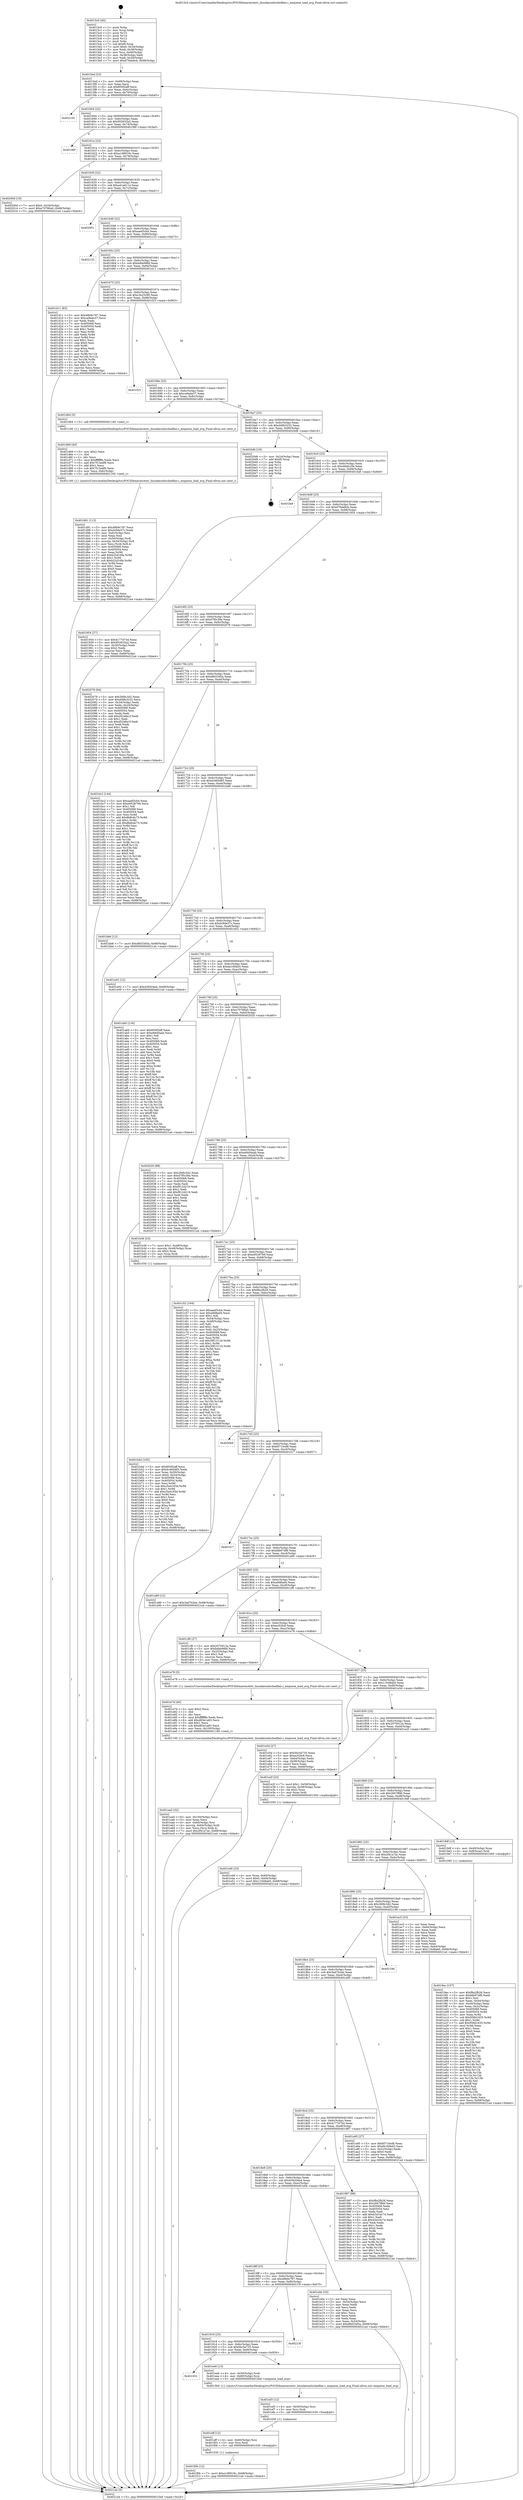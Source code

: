 digraph "0x4015c0" {
  label = "0x4015c0 (/mnt/c/Users/mathe/Desktop/tcc/POCII/binaries/extr_linuxkernelschedfair.c_enqueue_load_avg_Final-ollvm.out::main(0))"
  labelloc = "t"
  node[shape=record]

  Entry [label="",width=0.3,height=0.3,shape=circle,fillcolor=black,style=filled]
  "0x4015ed" [label="{
     0x4015ed [23]\l
     | [instrs]\l
     &nbsp;&nbsp;0x4015ed \<+3\>: mov -0x68(%rbp),%eax\l
     &nbsp;&nbsp;0x4015f0 \<+2\>: mov %eax,%ecx\l
     &nbsp;&nbsp;0x4015f2 \<+6\>: sub $0x850f2aff,%ecx\l
     &nbsp;&nbsp;0x4015f8 \<+3\>: mov %eax,-0x6c(%rbp)\l
     &nbsp;&nbsp;0x4015fb \<+3\>: mov %ecx,-0x70(%rbp)\l
     &nbsp;&nbsp;0x4015fe \<+6\>: je 0000000000402105 \<main+0xb45\>\l
  }"]
  "0x402105" [label="{
     0x402105\l
  }", style=dashed]
  "0x401604" [label="{
     0x401604 [22]\l
     | [instrs]\l
     &nbsp;&nbsp;0x401604 \<+5\>: jmp 0000000000401609 \<main+0x49\>\l
     &nbsp;&nbsp;0x401609 \<+3\>: mov -0x6c(%rbp),%eax\l
     &nbsp;&nbsp;0x40160c \<+5\>: sub $0x952633a2,%eax\l
     &nbsp;&nbsp;0x401611 \<+3\>: mov %eax,-0x74(%rbp)\l
     &nbsp;&nbsp;0x401614 \<+6\>: je 000000000040196f \<main+0x3af\>\l
  }"]
  Exit [label="",width=0.3,height=0.3,shape=circle,fillcolor=black,style=filled,peripheries=2]
  "0x40196f" [label="{
     0x40196f\l
  }", style=dashed]
  "0x40161a" [label="{
     0x40161a [22]\l
     | [instrs]\l
     &nbsp;&nbsp;0x40161a \<+5\>: jmp 000000000040161f \<main+0x5f\>\l
     &nbsp;&nbsp;0x40161f \<+3\>: mov -0x6c(%rbp),%eax\l
     &nbsp;&nbsp;0x401622 \<+5\>: sub $0xa1d8919c,%eax\l
     &nbsp;&nbsp;0x401627 \<+3\>: mov %eax,-0x78(%rbp)\l
     &nbsp;&nbsp;0x40162a \<+6\>: je 000000000040200d \<main+0xa4d\>\l
  }"]
  "0x401f0b" [label="{
     0x401f0b [12]\l
     | [instrs]\l
     &nbsp;&nbsp;0x401f0b \<+7\>: movl $0xa1d8919c,-0x68(%rbp)\l
     &nbsp;&nbsp;0x401f12 \<+5\>: jmp 00000000004021a4 \<main+0xbe4\>\l
  }"]
  "0x40200d" [label="{
     0x40200d [19]\l
     | [instrs]\l
     &nbsp;&nbsp;0x40200d \<+7\>: movl $0x0,-0x34(%rbp)\l
     &nbsp;&nbsp;0x402014 \<+7\>: movl $0xe70786a0,-0x68(%rbp)\l
     &nbsp;&nbsp;0x40201b \<+5\>: jmp 00000000004021a4 \<main+0xbe4\>\l
  }"]
  "0x401630" [label="{
     0x401630 [22]\l
     | [instrs]\l
     &nbsp;&nbsp;0x401630 \<+5\>: jmp 0000000000401635 \<main+0x75\>\l
     &nbsp;&nbsp;0x401635 \<+3\>: mov -0x6c(%rbp),%eax\l
     &nbsp;&nbsp;0x401638 \<+5\>: sub $0xa41a611e,%eax\l
     &nbsp;&nbsp;0x40163d \<+3\>: mov %eax,-0x7c(%rbp)\l
     &nbsp;&nbsp;0x401640 \<+6\>: je 0000000000402001 \<main+0xa41\>\l
  }"]
  "0x401eff" [label="{
     0x401eff [12]\l
     | [instrs]\l
     &nbsp;&nbsp;0x401eff \<+4\>: mov -0x60(%rbp),%rsi\l
     &nbsp;&nbsp;0x401f03 \<+3\>: mov %rsi,%rdi\l
     &nbsp;&nbsp;0x401f06 \<+5\>: call 0000000000401030 \<free@plt\>\l
     | [calls]\l
     &nbsp;&nbsp;0x401030 \{1\} (unknown)\l
  }"]
  "0x402001" [label="{
     0x402001\l
  }", style=dashed]
  "0x401646" [label="{
     0x401646 [22]\l
     | [instrs]\l
     &nbsp;&nbsp;0x401646 \<+5\>: jmp 000000000040164b \<main+0x8b\>\l
     &nbsp;&nbsp;0x40164b \<+3\>: mov -0x6c(%rbp),%eax\l
     &nbsp;&nbsp;0x40164e \<+5\>: sub $0xaaef3cb4,%eax\l
     &nbsp;&nbsp;0x401653 \<+3\>: mov %eax,-0x80(%rbp)\l
     &nbsp;&nbsp;0x401656 \<+6\>: je 0000000000402133 \<main+0xb73\>\l
  }"]
  "0x401ef3" [label="{
     0x401ef3 [12]\l
     | [instrs]\l
     &nbsp;&nbsp;0x401ef3 \<+4\>: mov -0x50(%rbp),%rsi\l
     &nbsp;&nbsp;0x401ef7 \<+3\>: mov %rsi,%rdi\l
     &nbsp;&nbsp;0x401efa \<+5\>: call 0000000000401030 \<free@plt\>\l
     | [calls]\l
     &nbsp;&nbsp;0x401030 \{1\} (unknown)\l
  }"]
  "0x402133" [label="{
     0x402133\l
  }", style=dashed]
  "0x40165c" [label="{
     0x40165c [25]\l
     | [instrs]\l
     &nbsp;&nbsp;0x40165c \<+5\>: jmp 0000000000401661 \<main+0xa1\>\l
     &nbsp;&nbsp;0x401661 \<+3\>: mov -0x6c(%rbp),%eax\l
     &nbsp;&nbsp;0x401664 \<+5\>: sub $0xbdbb98fd,%eax\l
     &nbsp;&nbsp;0x401669 \<+6\>: mov %eax,-0x84(%rbp)\l
     &nbsp;&nbsp;0x40166f \<+6\>: je 0000000000401d11 \<main+0x751\>\l
  }"]
  "0x401931" [label="{
     0x401931\l
  }", style=dashed]
  "0x401d11" [label="{
     0x401d11 [83]\l
     | [instrs]\l
     &nbsp;&nbsp;0x401d11 \<+5\>: mov $0x48b9c787,%eax\l
     &nbsp;&nbsp;0x401d16 \<+5\>: mov $0xca9abe37,%ecx\l
     &nbsp;&nbsp;0x401d1b \<+2\>: xor %edx,%edx\l
     &nbsp;&nbsp;0x401d1d \<+7\>: mov 0x405068,%esi\l
     &nbsp;&nbsp;0x401d24 \<+7\>: mov 0x405054,%edi\l
     &nbsp;&nbsp;0x401d2b \<+3\>: sub $0x1,%edx\l
     &nbsp;&nbsp;0x401d2e \<+3\>: mov %esi,%r8d\l
     &nbsp;&nbsp;0x401d31 \<+3\>: add %edx,%r8d\l
     &nbsp;&nbsp;0x401d34 \<+4\>: imul %r8d,%esi\l
     &nbsp;&nbsp;0x401d38 \<+3\>: and $0x1,%esi\l
     &nbsp;&nbsp;0x401d3b \<+3\>: cmp $0x0,%esi\l
     &nbsp;&nbsp;0x401d3e \<+4\>: sete %r9b\l
     &nbsp;&nbsp;0x401d42 \<+3\>: cmp $0xa,%edi\l
     &nbsp;&nbsp;0x401d45 \<+4\>: setl %r10b\l
     &nbsp;&nbsp;0x401d49 \<+3\>: mov %r9b,%r11b\l
     &nbsp;&nbsp;0x401d4c \<+3\>: and %r10b,%r11b\l
     &nbsp;&nbsp;0x401d4f \<+3\>: xor %r10b,%r9b\l
     &nbsp;&nbsp;0x401d52 \<+3\>: or %r9b,%r11b\l
     &nbsp;&nbsp;0x401d55 \<+4\>: test $0x1,%r11b\l
     &nbsp;&nbsp;0x401d59 \<+3\>: cmovne %ecx,%eax\l
     &nbsp;&nbsp;0x401d5c \<+3\>: mov %eax,-0x68(%rbp)\l
     &nbsp;&nbsp;0x401d5f \<+5\>: jmp 00000000004021a4 \<main+0xbe4\>\l
  }"]
  "0x401675" [label="{
     0x401675 [25]\l
     | [instrs]\l
     &nbsp;&nbsp;0x401675 \<+5\>: jmp 000000000040167a \<main+0xba\>\l
     &nbsp;&nbsp;0x40167a \<+3\>: mov -0x6c(%rbp),%eax\l
     &nbsp;&nbsp;0x40167d \<+5\>: sub $0xc3e25c90,%eax\l
     &nbsp;&nbsp;0x401682 \<+6\>: mov %eax,-0x88(%rbp)\l
     &nbsp;&nbsp;0x401688 \<+6\>: je 0000000000401f23 \<main+0x963\>\l
  }"]
  "0x401ee6" [label="{
     0x401ee6 [13]\l
     | [instrs]\l
     &nbsp;&nbsp;0x401ee6 \<+4\>: mov -0x50(%rbp),%rdi\l
     &nbsp;&nbsp;0x401eea \<+4\>: mov -0x60(%rbp),%rsi\l
     &nbsp;&nbsp;0x401eee \<+5\>: call 00000000004015b0 \<enqueue_load_avg\>\l
     | [calls]\l
     &nbsp;&nbsp;0x4015b0 \{1\} (/mnt/c/Users/mathe/Desktop/tcc/POCII/binaries/extr_linuxkernelschedfair.c_enqueue_load_avg_Final-ollvm.out::enqueue_load_avg)\l
  }"]
  "0x401f23" [label="{
     0x401f23\l
  }", style=dashed]
  "0x40168e" [label="{
     0x40168e [25]\l
     | [instrs]\l
     &nbsp;&nbsp;0x40168e \<+5\>: jmp 0000000000401693 \<main+0xd3\>\l
     &nbsp;&nbsp;0x401693 \<+3\>: mov -0x6c(%rbp),%eax\l
     &nbsp;&nbsp;0x401696 \<+5\>: sub $0xca9abe37,%eax\l
     &nbsp;&nbsp;0x40169b \<+6\>: mov %eax,-0x8c(%rbp)\l
     &nbsp;&nbsp;0x4016a1 \<+6\>: je 0000000000401d64 \<main+0x7a4\>\l
  }"]
  "0x401918" [label="{
     0x401918 [25]\l
     | [instrs]\l
     &nbsp;&nbsp;0x401918 \<+5\>: jmp 000000000040191d \<main+0x35d\>\l
     &nbsp;&nbsp;0x40191d \<+3\>: mov -0x6c(%rbp),%eax\l
     &nbsp;&nbsp;0x401920 \<+5\>: sub $0x5bc5e735,%eax\l
     &nbsp;&nbsp;0x401925 \<+6\>: mov %eax,-0xf4(%rbp)\l
     &nbsp;&nbsp;0x40192b \<+6\>: je 0000000000401ee6 \<main+0x926\>\l
  }"]
  "0x401d64" [label="{
     0x401d64 [5]\l
     | [instrs]\l
     &nbsp;&nbsp;0x401d64 \<+5\>: call 0000000000401160 \<next_i\>\l
     | [calls]\l
     &nbsp;&nbsp;0x401160 \{1\} (/mnt/c/Users/mathe/Desktop/tcc/POCII/binaries/extr_linuxkernelschedfair.c_enqueue_load_avg_Final-ollvm.out::next_i)\l
  }"]
  "0x4016a7" [label="{
     0x4016a7 [25]\l
     | [instrs]\l
     &nbsp;&nbsp;0x4016a7 \<+5\>: jmp 00000000004016ac \<main+0xec\>\l
     &nbsp;&nbsp;0x4016ac \<+3\>: mov -0x6c(%rbp),%eax\l
     &nbsp;&nbsp;0x4016af \<+5\>: sub $0xd49b3232,%eax\l
     &nbsp;&nbsp;0x4016b4 \<+6\>: mov %eax,-0x90(%rbp)\l
     &nbsp;&nbsp;0x4016ba \<+6\>: je 00000000004020d6 \<main+0xb16\>\l
  }"]
  "0x40213f" [label="{
     0x40213f\l
  }", style=dashed]
  "0x4020d6" [label="{
     0x4020d6 [19]\l
     | [instrs]\l
     &nbsp;&nbsp;0x4020d6 \<+3\>: mov -0x24(%rbp),%eax\l
     &nbsp;&nbsp;0x4020d9 \<+7\>: add $0xf0,%rsp\l
     &nbsp;&nbsp;0x4020e0 \<+1\>: pop %rbx\l
     &nbsp;&nbsp;0x4020e1 \<+2\>: pop %r12\l
     &nbsp;&nbsp;0x4020e3 \<+2\>: pop %r14\l
     &nbsp;&nbsp;0x4020e5 \<+2\>: pop %r15\l
     &nbsp;&nbsp;0x4020e7 \<+1\>: pop %rbp\l
     &nbsp;&nbsp;0x4020e8 \<+1\>: ret\l
  }"]
  "0x4016c0" [label="{
     0x4016c0 [25]\l
     | [instrs]\l
     &nbsp;&nbsp;0x4016c0 \<+5\>: jmp 00000000004016c5 \<main+0x105\>\l
     &nbsp;&nbsp;0x4016c5 \<+3\>: mov -0x6c(%rbp),%eax\l
     &nbsp;&nbsp;0x4016c8 \<+5\>: sub $0xd4b6c2fe,%eax\l
     &nbsp;&nbsp;0x4016cd \<+6\>: mov %eax,-0x94(%rbp)\l
     &nbsp;&nbsp;0x4016d3 \<+6\>: je 0000000000401fa9 \<main+0x9e9\>\l
  }"]
  "0x401ea5" [label="{
     0x401ea5 [32]\l
     | [instrs]\l
     &nbsp;&nbsp;0x401ea5 \<+6\>: mov -0x100(%rbp),%ecx\l
     &nbsp;&nbsp;0x401eab \<+3\>: imul %eax,%ecx\l
     &nbsp;&nbsp;0x401eae \<+4\>: mov -0x60(%rbp),%rsi\l
     &nbsp;&nbsp;0x401eb2 \<+4\>: movslq -0x64(%rbp),%rdi\l
     &nbsp;&nbsp;0x401eb6 \<+3\>: mov %ecx,(%rsi,%rdi,4)\l
     &nbsp;&nbsp;0x401eb9 \<+7\>: movl $0x2f41a7ac,-0x68(%rbp)\l
     &nbsp;&nbsp;0x401ec0 \<+5\>: jmp 00000000004021a4 \<main+0xbe4\>\l
  }"]
  "0x401fa9" [label="{
     0x401fa9\l
  }", style=dashed]
  "0x4016d9" [label="{
     0x4016d9 [25]\l
     | [instrs]\l
     &nbsp;&nbsp;0x4016d9 \<+5\>: jmp 00000000004016de \<main+0x11e\>\l
     &nbsp;&nbsp;0x4016de \<+3\>: mov -0x6c(%rbp),%eax\l
     &nbsp;&nbsp;0x4016e1 \<+5\>: sub $0xd76de8cb,%eax\l
     &nbsp;&nbsp;0x4016e6 \<+6\>: mov %eax,-0x98(%rbp)\l
     &nbsp;&nbsp;0x4016ec \<+6\>: je 0000000000401954 \<main+0x394\>\l
  }"]
  "0x401e7d" [label="{
     0x401e7d [40]\l
     | [instrs]\l
     &nbsp;&nbsp;0x401e7d \<+5\>: mov $0x2,%ecx\l
     &nbsp;&nbsp;0x401e82 \<+1\>: cltd\l
     &nbsp;&nbsp;0x401e83 \<+2\>: idiv %ecx\l
     &nbsp;&nbsp;0x401e85 \<+6\>: imul $0xfffffffe,%edx,%ecx\l
     &nbsp;&nbsp;0x401e8b \<+6\>: add $0xd83e1a83,%ecx\l
     &nbsp;&nbsp;0x401e91 \<+3\>: add $0x1,%ecx\l
     &nbsp;&nbsp;0x401e94 \<+6\>: sub $0xd83e1a83,%ecx\l
     &nbsp;&nbsp;0x401e9a \<+6\>: mov %ecx,-0x100(%rbp)\l
     &nbsp;&nbsp;0x401ea0 \<+5\>: call 0000000000401160 \<next_i\>\l
     | [calls]\l
     &nbsp;&nbsp;0x401160 \{1\} (/mnt/c/Users/mathe/Desktop/tcc/POCII/binaries/extr_linuxkernelschedfair.c_enqueue_load_avg_Final-ollvm.out::next_i)\l
  }"]
  "0x401954" [label="{
     0x401954 [27]\l
     | [instrs]\l
     &nbsp;&nbsp;0x401954 \<+5\>: mov $0x4177d744,%eax\l
     &nbsp;&nbsp;0x401959 \<+5\>: mov $0x952633a2,%ecx\l
     &nbsp;&nbsp;0x40195e \<+3\>: mov -0x30(%rbp),%edx\l
     &nbsp;&nbsp;0x401961 \<+3\>: cmp $0x2,%edx\l
     &nbsp;&nbsp;0x401964 \<+3\>: cmovne %ecx,%eax\l
     &nbsp;&nbsp;0x401967 \<+3\>: mov %eax,-0x68(%rbp)\l
     &nbsp;&nbsp;0x40196a \<+5\>: jmp 00000000004021a4 \<main+0xbe4\>\l
  }"]
  "0x4016f2" [label="{
     0x4016f2 [25]\l
     | [instrs]\l
     &nbsp;&nbsp;0x4016f2 \<+5\>: jmp 00000000004016f7 \<main+0x137\>\l
     &nbsp;&nbsp;0x4016f7 \<+3\>: mov -0x6c(%rbp),%eax\l
     &nbsp;&nbsp;0x4016fa \<+5\>: sub $0xd7f0c36e,%eax\l
     &nbsp;&nbsp;0x4016ff \<+6\>: mov %eax,-0x9c(%rbp)\l
     &nbsp;&nbsp;0x401705 \<+6\>: je 0000000000402078 \<main+0xab8\>\l
  }"]
  "0x4021a4" [label="{
     0x4021a4 [5]\l
     | [instrs]\l
     &nbsp;&nbsp;0x4021a4 \<+5\>: jmp 00000000004015ed \<main+0x2d\>\l
  }"]
  "0x4015c0" [label="{
     0x4015c0 [45]\l
     | [instrs]\l
     &nbsp;&nbsp;0x4015c0 \<+1\>: push %rbp\l
     &nbsp;&nbsp;0x4015c1 \<+3\>: mov %rsp,%rbp\l
     &nbsp;&nbsp;0x4015c4 \<+2\>: push %r15\l
     &nbsp;&nbsp;0x4015c6 \<+2\>: push %r14\l
     &nbsp;&nbsp;0x4015c8 \<+2\>: push %r12\l
     &nbsp;&nbsp;0x4015ca \<+1\>: push %rbx\l
     &nbsp;&nbsp;0x4015cb \<+7\>: sub $0xf0,%rsp\l
     &nbsp;&nbsp;0x4015d2 \<+7\>: movl $0x0,-0x34(%rbp)\l
     &nbsp;&nbsp;0x4015d9 \<+3\>: mov %edi,-0x38(%rbp)\l
     &nbsp;&nbsp;0x4015dc \<+4\>: mov %rsi,-0x40(%rbp)\l
     &nbsp;&nbsp;0x4015e0 \<+3\>: mov -0x38(%rbp),%edi\l
     &nbsp;&nbsp;0x4015e3 \<+3\>: mov %edi,-0x30(%rbp)\l
     &nbsp;&nbsp;0x4015e6 \<+7\>: movl $0xd76de8cb,-0x68(%rbp)\l
  }"]
  "0x401e46" [label="{
     0x401e46 [23]\l
     | [instrs]\l
     &nbsp;&nbsp;0x401e46 \<+4\>: mov %rax,-0x60(%rbp)\l
     &nbsp;&nbsp;0x401e4a \<+7\>: movl $0x0,-0x64(%rbp)\l
     &nbsp;&nbsp;0x401e51 \<+7\>: movl $0x11648ab0,-0x68(%rbp)\l
     &nbsp;&nbsp;0x401e58 \<+5\>: jmp 00000000004021a4 \<main+0xbe4\>\l
  }"]
  "0x402078" [label="{
     0x402078 [94]\l
     | [instrs]\l
     &nbsp;&nbsp;0x402078 \<+5\>: mov $0x2fd9c3d2,%eax\l
     &nbsp;&nbsp;0x40207d \<+5\>: mov $0xd49b3232,%ecx\l
     &nbsp;&nbsp;0x402082 \<+3\>: mov -0x34(%rbp),%edx\l
     &nbsp;&nbsp;0x402085 \<+3\>: mov %edx,-0x24(%rbp)\l
     &nbsp;&nbsp;0x402088 \<+7\>: mov 0x405068,%edx\l
     &nbsp;&nbsp;0x40208f \<+7\>: mov 0x405054,%esi\l
     &nbsp;&nbsp;0x402096 \<+2\>: mov %edx,%edi\l
     &nbsp;&nbsp;0x402098 \<+6\>: add $0xd52a6a1f,%edi\l
     &nbsp;&nbsp;0x40209e \<+3\>: sub $0x1,%edi\l
     &nbsp;&nbsp;0x4020a1 \<+6\>: sub $0xd52a6a1f,%edi\l
     &nbsp;&nbsp;0x4020a7 \<+3\>: imul %edi,%edx\l
     &nbsp;&nbsp;0x4020aa \<+3\>: and $0x1,%edx\l
     &nbsp;&nbsp;0x4020ad \<+3\>: cmp $0x0,%edx\l
     &nbsp;&nbsp;0x4020b0 \<+4\>: sete %r8b\l
     &nbsp;&nbsp;0x4020b4 \<+3\>: cmp $0xa,%esi\l
     &nbsp;&nbsp;0x4020b7 \<+4\>: setl %r9b\l
     &nbsp;&nbsp;0x4020bb \<+3\>: mov %r8b,%r10b\l
     &nbsp;&nbsp;0x4020be \<+3\>: and %r9b,%r10b\l
     &nbsp;&nbsp;0x4020c1 \<+3\>: xor %r9b,%r8b\l
     &nbsp;&nbsp;0x4020c4 \<+3\>: or %r8b,%r10b\l
     &nbsp;&nbsp;0x4020c7 \<+4\>: test $0x1,%r10b\l
     &nbsp;&nbsp;0x4020cb \<+3\>: cmovne %ecx,%eax\l
     &nbsp;&nbsp;0x4020ce \<+3\>: mov %eax,-0x68(%rbp)\l
     &nbsp;&nbsp;0x4020d1 \<+5\>: jmp 00000000004021a4 \<main+0xbe4\>\l
  }"]
  "0x40170b" [label="{
     0x40170b [25]\l
     | [instrs]\l
     &nbsp;&nbsp;0x40170b \<+5\>: jmp 0000000000401710 \<main+0x150\>\l
     &nbsp;&nbsp;0x401710 \<+3\>: mov -0x6c(%rbp),%eax\l
     &nbsp;&nbsp;0x401713 \<+5\>: sub $0xd8d33d5a,%eax\l
     &nbsp;&nbsp;0x401718 \<+6\>: mov %eax,-0xa0(%rbp)\l
     &nbsp;&nbsp;0x40171e \<+6\>: je 0000000000401bc2 \<main+0x602\>\l
  }"]
  "0x4018ff" [label="{
     0x4018ff [25]\l
     | [instrs]\l
     &nbsp;&nbsp;0x4018ff \<+5\>: jmp 0000000000401904 \<main+0x344\>\l
     &nbsp;&nbsp;0x401904 \<+3\>: mov -0x6c(%rbp),%eax\l
     &nbsp;&nbsp;0x401907 \<+5\>: sub $0x48b9c787,%eax\l
     &nbsp;&nbsp;0x40190c \<+6\>: mov %eax,-0xf0(%rbp)\l
     &nbsp;&nbsp;0x401912 \<+6\>: je 000000000040213f \<main+0xb7f\>\l
  }"]
  "0x401bc2" [label="{
     0x401bc2 [144]\l
     | [instrs]\l
     &nbsp;&nbsp;0x401bc2 \<+5\>: mov $0xaaef3cb4,%eax\l
     &nbsp;&nbsp;0x401bc7 \<+5\>: mov $0xe9528769,%ecx\l
     &nbsp;&nbsp;0x401bcc \<+2\>: mov $0x1,%dl\l
     &nbsp;&nbsp;0x401bce \<+7\>: mov 0x405068,%esi\l
     &nbsp;&nbsp;0x401bd5 \<+7\>: mov 0x405054,%edi\l
     &nbsp;&nbsp;0x401bdc \<+3\>: mov %esi,%r8d\l
     &nbsp;&nbsp;0x401bdf \<+7\>: add $0x8b8cdc75,%r8d\l
     &nbsp;&nbsp;0x401be6 \<+4\>: sub $0x1,%r8d\l
     &nbsp;&nbsp;0x401bea \<+7\>: sub $0x8b8cdc75,%r8d\l
     &nbsp;&nbsp;0x401bf1 \<+4\>: imul %r8d,%esi\l
     &nbsp;&nbsp;0x401bf5 \<+3\>: and $0x1,%esi\l
     &nbsp;&nbsp;0x401bf8 \<+3\>: cmp $0x0,%esi\l
     &nbsp;&nbsp;0x401bfb \<+4\>: sete %r9b\l
     &nbsp;&nbsp;0x401bff \<+3\>: cmp $0xa,%edi\l
     &nbsp;&nbsp;0x401c02 \<+4\>: setl %r10b\l
     &nbsp;&nbsp;0x401c06 \<+3\>: mov %r9b,%r11b\l
     &nbsp;&nbsp;0x401c09 \<+4\>: xor $0xff,%r11b\l
     &nbsp;&nbsp;0x401c0d \<+3\>: mov %r10b,%bl\l
     &nbsp;&nbsp;0x401c10 \<+3\>: xor $0xff,%bl\l
     &nbsp;&nbsp;0x401c13 \<+3\>: xor $0x0,%dl\l
     &nbsp;&nbsp;0x401c16 \<+3\>: mov %r11b,%r14b\l
     &nbsp;&nbsp;0x401c19 \<+4\>: and $0x0,%r14b\l
     &nbsp;&nbsp;0x401c1d \<+3\>: and %dl,%r9b\l
     &nbsp;&nbsp;0x401c20 \<+3\>: mov %bl,%r15b\l
     &nbsp;&nbsp;0x401c23 \<+4\>: and $0x0,%r15b\l
     &nbsp;&nbsp;0x401c27 \<+3\>: and %dl,%r10b\l
     &nbsp;&nbsp;0x401c2a \<+3\>: or %r9b,%r14b\l
     &nbsp;&nbsp;0x401c2d \<+3\>: or %r10b,%r15b\l
     &nbsp;&nbsp;0x401c30 \<+3\>: xor %r15b,%r14b\l
     &nbsp;&nbsp;0x401c33 \<+3\>: or %bl,%r11b\l
     &nbsp;&nbsp;0x401c36 \<+4\>: xor $0xff,%r11b\l
     &nbsp;&nbsp;0x401c3a \<+3\>: or $0x0,%dl\l
     &nbsp;&nbsp;0x401c3d \<+3\>: and %dl,%r11b\l
     &nbsp;&nbsp;0x401c40 \<+3\>: or %r11b,%r14b\l
     &nbsp;&nbsp;0x401c43 \<+4\>: test $0x1,%r14b\l
     &nbsp;&nbsp;0x401c47 \<+3\>: cmovne %ecx,%eax\l
     &nbsp;&nbsp;0x401c4a \<+3\>: mov %eax,-0x68(%rbp)\l
     &nbsp;&nbsp;0x401c4d \<+5\>: jmp 00000000004021a4 \<main+0xbe4\>\l
  }"]
  "0x401724" [label="{
     0x401724 [25]\l
     | [instrs]\l
     &nbsp;&nbsp;0x401724 \<+5\>: jmp 0000000000401729 \<main+0x169\>\l
     &nbsp;&nbsp;0x401729 \<+3\>: mov -0x6c(%rbp),%eax\l
     &nbsp;&nbsp;0x40172c \<+5\>: sub $0xdc485d65,%eax\l
     &nbsp;&nbsp;0x401731 \<+6\>: mov %eax,-0xa4(%rbp)\l
     &nbsp;&nbsp;0x401737 \<+6\>: je 0000000000401bb6 \<main+0x5f6\>\l
  }"]
  "0x401e0e" [label="{
     0x401e0e [33]\l
     | [instrs]\l
     &nbsp;&nbsp;0x401e0e \<+2\>: xor %eax,%eax\l
     &nbsp;&nbsp;0x401e10 \<+3\>: mov -0x54(%rbp),%ecx\l
     &nbsp;&nbsp;0x401e13 \<+2\>: mov %eax,%edx\l
     &nbsp;&nbsp;0x401e15 \<+2\>: sub %ecx,%edx\l
     &nbsp;&nbsp;0x401e17 \<+2\>: mov %eax,%ecx\l
     &nbsp;&nbsp;0x401e19 \<+3\>: sub $0x1,%ecx\l
     &nbsp;&nbsp;0x401e1c \<+2\>: add %ecx,%edx\l
     &nbsp;&nbsp;0x401e1e \<+2\>: sub %edx,%eax\l
     &nbsp;&nbsp;0x401e20 \<+3\>: mov %eax,-0x54(%rbp)\l
     &nbsp;&nbsp;0x401e23 \<+7\>: movl $0xd8d33d5a,-0x68(%rbp)\l
     &nbsp;&nbsp;0x401e2a \<+5\>: jmp 00000000004021a4 \<main+0xbe4\>\l
  }"]
  "0x401bb6" [label="{
     0x401bb6 [12]\l
     | [instrs]\l
     &nbsp;&nbsp;0x401bb6 \<+7\>: movl $0xd8d33d5a,-0x68(%rbp)\l
     &nbsp;&nbsp;0x401bbd \<+5\>: jmp 00000000004021a4 \<main+0xbe4\>\l
  }"]
  "0x40173d" [label="{
     0x40173d [25]\l
     | [instrs]\l
     &nbsp;&nbsp;0x40173d \<+5\>: jmp 0000000000401742 \<main+0x182\>\l
     &nbsp;&nbsp;0x401742 \<+3\>: mov -0x6c(%rbp),%eax\l
     &nbsp;&nbsp;0x401745 \<+5\>: sub $0xdc9de57c,%eax\l
     &nbsp;&nbsp;0x40174a \<+6\>: mov %eax,-0xa8(%rbp)\l
     &nbsp;&nbsp;0x401750 \<+6\>: je 0000000000401e02 \<main+0x842\>\l
  }"]
  "0x401d91" [label="{
     0x401d91 [113]\l
     | [instrs]\l
     &nbsp;&nbsp;0x401d91 \<+5\>: mov $0x48b9c787,%ecx\l
     &nbsp;&nbsp;0x401d96 \<+5\>: mov $0xdc9de57c,%edx\l
     &nbsp;&nbsp;0x401d9b \<+6\>: mov -0xfc(%rbp),%esi\l
     &nbsp;&nbsp;0x401da1 \<+3\>: imul %eax,%esi\l
     &nbsp;&nbsp;0x401da4 \<+4\>: mov -0x50(%rbp),%rdi\l
     &nbsp;&nbsp;0x401da8 \<+4\>: movslq -0x54(%rbp),%r8\l
     &nbsp;&nbsp;0x401dac \<+4\>: mov %esi,(%rdi,%r8,4)\l
     &nbsp;&nbsp;0x401db0 \<+7\>: mov 0x405068,%eax\l
     &nbsp;&nbsp;0x401db7 \<+7\>: mov 0x405054,%esi\l
     &nbsp;&nbsp;0x401dbe \<+3\>: mov %eax,%r9d\l
     &nbsp;&nbsp;0x401dc1 \<+7\>: add $0xb22d16fa,%r9d\l
     &nbsp;&nbsp;0x401dc8 \<+4\>: sub $0x1,%r9d\l
     &nbsp;&nbsp;0x401dcc \<+7\>: sub $0xb22d16fa,%r9d\l
     &nbsp;&nbsp;0x401dd3 \<+4\>: imul %r9d,%eax\l
     &nbsp;&nbsp;0x401dd7 \<+3\>: and $0x1,%eax\l
     &nbsp;&nbsp;0x401dda \<+3\>: cmp $0x0,%eax\l
     &nbsp;&nbsp;0x401ddd \<+4\>: sete %r10b\l
     &nbsp;&nbsp;0x401de1 \<+3\>: cmp $0xa,%esi\l
     &nbsp;&nbsp;0x401de4 \<+4\>: setl %r11b\l
     &nbsp;&nbsp;0x401de8 \<+3\>: mov %r10b,%bl\l
     &nbsp;&nbsp;0x401deb \<+3\>: and %r11b,%bl\l
     &nbsp;&nbsp;0x401dee \<+3\>: xor %r11b,%r10b\l
     &nbsp;&nbsp;0x401df1 \<+3\>: or %r10b,%bl\l
     &nbsp;&nbsp;0x401df4 \<+3\>: test $0x1,%bl\l
     &nbsp;&nbsp;0x401df7 \<+3\>: cmovne %edx,%ecx\l
     &nbsp;&nbsp;0x401dfa \<+3\>: mov %ecx,-0x68(%rbp)\l
     &nbsp;&nbsp;0x401dfd \<+5\>: jmp 00000000004021a4 \<main+0xbe4\>\l
  }"]
  "0x401e02" [label="{
     0x401e02 [12]\l
     | [instrs]\l
     &nbsp;&nbsp;0x401e02 \<+7\>: movl $0x439204a4,-0x68(%rbp)\l
     &nbsp;&nbsp;0x401e09 \<+5\>: jmp 00000000004021a4 \<main+0xbe4\>\l
  }"]
  "0x401756" [label="{
     0x401756 [25]\l
     | [instrs]\l
     &nbsp;&nbsp;0x401756 \<+5\>: jmp 000000000040175b \<main+0x19b\>\l
     &nbsp;&nbsp;0x40175b \<+3\>: mov -0x6c(%rbp),%eax\l
     &nbsp;&nbsp;0x40175e \<+5\>: sub $0xde160bd3,%eax\l
     &nbsp;&nbsp;0x401763 \<+6\>: mov %eax,-0xac(%rbp)\l
     &nbsp;&nbsp;0x401769 \<+6\>: je 0000000000401ab0 \<main+0x4f0\>\l
  }"]
  "0x401d69" [label="{
     0x401d69 [40]\l
     | [instrs]\l
     &nbsp;&nbsp;0x401d69 \<+5\>: mov $0x2,%ecx\l
     &nbsp;&nbsp;0x401d6e \<+1\>: cltd\l
     &nbsp;&nbsp;0x401d6f \<+2\>: idiv %ecx\l
     &nbsp;&nbsp;0x401d71 \<+6\>: imul $0xfffffffe,%edx,%ecx\l
     &nbsp;&nbsp;0x401d77 \<+6\>: add $0x7f13edf9,%ecx\l
     &nbsp;&nbsp;0x401d7d \<+3\>: add $0x1,%ecx\l
     &nbsp;&nbsp;0x401d80 \<+6\>: sub $0x7f13edf9,%ecx\l
     &nbsp;&nbsp;0x401d86 \<+6\>: mov %ecx,-0xfc(%rbp)\l
     &nbsp;&nbsp;0x401d8c \<+5\>: call 0000000000401160 \<next_i\>\l
     | [calls]\l
     &nbsp;&nbsp;0x401160 \{1\} (/mnt/c/Users/mathe/Desktop/tcc/POCII/binaries/extr_linuxkernelschedfair.c_enqueue_load_avg_Final-ollvm.out::next_i)\l
  }"]
  "0x401ab0" [label="{
     0x401ab0 [134]\l
     | [instrs]\l
     &nbsp;&nbsp;0x401ab0 \<+5\>: mov $0x850f2aff,%eax\l
     &nbsp;&nbsp;0x401ab5 \<+5\>: mov $0xe8400aab,%ecx\l
     &nbsp;&nbsp;0x401aba \<+2\>: mov $0x1,%dl\l
     &nbsp;&nbsp;0x401abc \<+2\>: xor %esi,%esi\l
     &nbsp;&nbsp;0x401abe \<+7\>: mov 0x405068,%edi\l
     &nbsp;&nbsp;0x401ac5 \<+8\>: mov 0x405054,%r8d\l
     &nbsp;&nbsp;0x401acd \<+3\>: sub $0x1,%esi\l
     &nbsp;&nbsp;0x401ad0 \<+3\>: mov %edi,%r9d\l
     &nbsp;&nbsp;0x401ad3 \<+3\>: add %esi,%r9d\l
     &nbsp;&nbsp;0x401ad6 \<+4\>: imul %r9d,%edi\l
     &nbsp;&nbsp;0x401ada \<+3\>: and $0x1,%edi\l
     &nbsp;&nbsp;0x401add \<+3\>: cmp $0x0,%edi\l
     &nbsp;&nbsp;0x401ae0 \<+4\>: sete %r10b\l
     &nbsp;&nbsp;0x401ae4 \<+4\>: cmp $0xa,%r8d\l
     &nbsp;&nbsp;0x401ae8 \<+4\>: setl %r11b\l
     &nbsp;&nbsp;0x401aec \<+3\>: mov %r10b,%bl\l
     &nbsp;&nbsp;0x401aef \<+3\>: xor $0xff,%bl\l
     &nbsp;&nbsp;0x401af2 \<+3\>: mov %r11b,%r14b\l
     &nbsp;&nbsp;0x401af5 \<+4\>: xor $0xff,%r14b\l
     &nbsp;&nbsp;0x401af9 \<+3\>: xor $0x1,%dl\l
     &nbsp;&nbsp;0x401afc \<+3\>: mov %bl,%r15b\l
     &nbsp;&nbsp;0x401aff \<+4\>: and $0xff,%r15b\l
     &nbsp;&nbsp;0x401b03 \<+3\>: and %dl,%r10b\l
     &nbsp;&nbsp;0x401b06 \<+3\>: mov %r14b,%r12b\l
     &nbsp;&nbsp;0x401b09 \<+4\>: and $0xff,%r12b\l
     &nbsp;&nbsp;0x401b0d \<+3\>: and %dl,%r11b\l
     &nbsp;&nbsp;0x401b10 \<+3\>: or %r10b,%r15b\l
     &nbsp;&nbsp;0x401b13 \<+3\>: or %r11b,%r12b\l
     &nbsp;&nbsp;0x401b16 \<+3\>: xor %r12b,%r15b\l
     &nbsp;&nbsp;0x401b19 \<+3\>: or %r14b,%bl\l
     &nbsp;&nbsp;0x401b1c \<+3\>: xor $0xff,%bl\l
     &nbsp;&nbsp;0x401b1f \<+3\>: or $0x1,%dl\l
     &nbsp;&nbsp;0x401b22 \<+2\>: and %dl,%bl\l
     &nbsp;&nbsp;0x401b24 \<+3\>: or %bl,%r15b\l
     &nbsp;&nbsp;0x401b27 \<+4\>: test $0x1,%r15b\l
     &nbsp;&nbsp;0x401b2b \<+3\>: cmovne %ecx,%eax\l
     &nbsp;&nbsp;0x401b2e \<+3\>: mov %eax,-0x68(%rbp)\l
     &nbsp;&nbsp;0x401b31 \<+5\>: jmp 00000000004021a4 \<main+0xbe4\>\l
  }"]
  "0x40176f" [label="{
     0x40176f [25]\l
     | [instrs]\l
     &nbsp;&nbsp;0x40176f \<+5\>: jmp 0000000000401774 \<main+0x1b4\>\l
     &nbsp;&nbsp;0x401774 \<+3\>: mov -0x6c(%rbp),%eax\l
     &nbsp;&nbsp;0x401777 \<+5\>: sub $0xe70786a0,%eax\l
     &nbsp;&nbsp;0x40177c \<+6\>: mov %eax,-0xb0(%rbp)\l
     &nbsp;&nbsp;0x401782 \<+6\>: je 0000000000402020 \<main+0xa60\>\l
  }"]
  "0x401b4d" [label="{
     0x401b4d [105]\l
     | [instrs]\l
     &nbsp;&nbsp;0x401b4d \<+5\>: mov $0x850f2aff,%ecx\l
     &nbsp;&nbsp;0x401b52 \<+5\>: mov $0xdc485d65,%edx\l
     &nbsp;&nbsp;0x401b57 \<+4\>: mov %rax,-0x50(%rbp)\l
     &nbsp;&nbsp;0x401b5b \<+7\>: movl $0x0,-0x54(%rbp)\l
     &nbsp;&nbsp;0x401b62 \<+7\>: mov 0x405068,%esi\l
     &nbsp;&nbsp;0x401b69 \<+8\>: mov 0x405054,%r8d\l
     &nbsp;&nbsp;0x401b71 \<+3\>: mov %esi,%r9d\l
     &nbsp;&nbsp;0x401b74 \<+7\>: sub $0xc5a4183d,%r9d\l
     &nbsp;&nbsp;0x401b7b \<+4\>: sub $0x1,%r9d\l
     &nbsp;&nbsp;0x401b7f \<+7\>: add $0xc5a4183d,%r9d\l
     &nbsp;&nbsp;0x401b86 \<+4\>: imul %r9d,%esi\l
     &nbsp;&nbsp;0x401b8a \<+3\>: and $0x1,%esi\l
     &nbsp;&nbsp;0x401b8d \<+3\>: cmp $0x0,%esi\l
     &nbsp;&nbsp;0x401b90 \<+4\>: sete %r10b\l
     &nbsp;&nbsp;0x401b94 \<+4\>: cmp $0xa,%r8d\l
     &nbsp;&nbsp;0x401b98 \<+4\>: setl %r11b\l
     &nbsp;&nbsp;0x401b9c \<+3\>: mov %r10b,%bl\l
     &nbsp;&nbsp;0x401b9f \<+3\>: and %r11b,%bl\l
     &nbsp;&nbsp;0x401ba2 \<+3\>: xor %r11b,%r10b\l
     &nbsp;&nbsp;0x401ba5 \<+3\>: or %r10b,%bl\l
     &nbsp;&nbsp;0x401ba8 \<+3\>: test $0x1,%bl\l
     &nbsp;&nbsp;0x401bab \<+3\>: cmovne %edx,%ecx\l
     &nbsp;&nbsp;0x401bae \<+3\>: mov %ecx,-0x68(%rbp)\l
     &nbsp;&nbsp;0x401bb1 \<+5\>: jmp 00000000004021a4 \<main+0xbe4\>\l
  }"]
  "0x402020" [label="{
     0x402020 [88]\l
     | [instrs]\l
     &nbsp;&nbsp;0x402020 \<+5\>: mov $0x2fd9c3d2,%eax\l
     &nbsp;&nbsp;0x402025 \<+5\>: mov $0xd7f0c36e,%ecx\l
     &nbsp;&nbsp;0x40202a \<+7\>: mov 0x405068,%edx\l
     &nbsp;&nbsp;0x402031 \<+7\>: mov 0x405054,%esi\l
     &nbsp;&nbsp;0x402038 \<+2\>: mov %edx,%edi\l
     &nbsp;&nbsp;0x40203a \<+6\>: sub $0xf912d219,%edi\l
     &nbsp;&nbsp;0x402040 \<+3\>: sub $0x1,%edi\l
     &nbsp;&nbsp;0x402043 \<+6\>: add $0xf912d219,%edi\l
     &nbsp;&nbsp;0x402049 \<+3\>: imul %edi,%edx\l
     &nbsp;&nbsp;0x40204c \<+3\>: and $0x1,%edx\l
     &nbsp;&nbsp;0x40204f \<+3\>: cmp $0x0,%edx\l
     &nbsp;&nbsp;0x402052 \<+4\>: sete %r8b\l
     &nbsp;&nbsp;0x402056 \<+3\>: cmp $0xa,%esi\l
     &nbsp;&nbsp;0x402059 \<+4\>: setl %r9b\l
     &nbsp;&nbsp;0x40205d \<+3\>: mov %r8b,%r10b\l
     &nbsp;&nbsp;0x402060 \<+3\>: and %r9b,%r10b\l
     &nbsp;&nbsp;0x402063 \<+3\>: xor %r9b,%r8b\l
     &nbsp;&nbsp;0x402066 \<+3\>: or %r8b,%r10b\l
     &nbsp;&nbsp;0x402069 \<+4\>: test $0x1,%r10b\l
     &nbsp;&nbsp;0x40206d \<+3\>: cmovne %ecx,%eax\l
     &nbsp;&nbsp;0x402070 \<+3\>: mov %eax,-0x68(%rbp)\l
     &nbsp;&nbsp;0x402073 \<+5\>: jmp 00000000004021a4 \<main+0xbe4\>\l
  }"]
  "0x401788" [label="{
     0x401788 [25]\l
     | [instrs]\l
     &nbsp;&nbsp;0x401788 \<+5\>: jmp 000000000040178d \<main+0x1cd\>\l
     &nbsp;&nbsp;0x40178d \<+3\>: mov -0x6c(%rbp),%eax\l
     &nbsp;&nbsp;0x401790 \<+5\>: sub $0xe8400aab,%eax\l
     &nbsp;&nbsp;0x401795 \<+6\>: mov %eax,-0xb4(%rbp)\l
     &nbsp;&nbsp;0x40179b \<+6\>: je 0000000000401b36 \<main+0x576\>\l
  }"]
  "0x4019ec" [label="{
     0x4019ec [157]\l
     | [instrs]\l
     &nbsp;&nbsp;0x4019ec \<+5\>: mov $0xf8a2fb26,%ecx\l
     &nbsp;&nbsp;0x4019f1 \<+5\>: mov $0xfdb974f8,%edx\l
     &nbsp;&nbsp;0x4019f6 \<+3\>: mov $0x1,%sil\l
     &nbsp;&nbsp;0x4019f9 \<+3\>: mov %eax,-0x44(%rbp)\l
     &nbsp;&nbsp;0x4019fc \<+3\>: mov -0x44(%rbp),%eax\l
     &nbsp;&nbsp;0x4019ff \<+3\>: mov %eax,-0x2c(%rbp)\l
     &nbsp;&nbsp;0x401a02 \<+7\>: mov 0x405068,%eax\l
     &nbsp;&nbsp;0x401a09 \<+8\>: mov 0x405054,%r8d\l
     &nbsp;&nbsp;0x401a11 \<+3\>: mov %eax,%r9d\l
     &nbsp;&nbsp;0x401a14 \<+7\>: sub $0x958d1635,%r9d\l
     &nbsp;&nbsp;0x401a1b \<+4\>: sub $0x1,%r9d\l
     &nbsp;&nbsp;0x401a1f \<+7\>: add $0x958d1635,%r9d\l
     &nbsp;&nbsp;0x401a26 \<+4\>: imul %r9d,%eax\l
     &nbsp;&nbsp;0x401a2a \<+3\>: and $0x1,%eax\l
     &nbsp;&nbsp;0x401a2d \<+3\>: cmp $0x0,%eax\l
     &nbsp;&nbsp;0x401a30 \<+4\>: sete %r10b\l
     &nbsp;&nbsp;0x401a34 \<+4\>: cmp $0xa,%r8d\l
     &nbsp;&nbsp;0x401a38 \<+4\>: setl %r11b\l
     &nbsp;&nbsp;0x401a3c \<+3\>: mov %r10b,%bl\l
     &nbsp;&nbsp;0x401a3f \<+3\>: xor $0xff,%bl\l
     &nbsp;&nbsp;0x401a42 \<+3\>: mov %r11b,%r14b\l
     &nbsp;&nbsp;0x401a45 \<+4\>: xor $0xff,%r14b\l
     &nbsp;&nbsp;0x401a49 \<+4\>: xor $0x0,%sil\l
     &nbsp;&nbsp;0x401a4d \<+3\>: mov %bl,%r15b\l
     &nbsp;&nbsp;0x401a50 \<+4\>: and $0x0,%r15b\l
     &nbsp;&nbsp;0x401a54 \<+3\>: and %sil,%r10b\l
     &nbsp;&nbsp;0x401a57 \<+3\>: mov %r14b,%r12b\l
     &nbsp;&nbsp;0x401a5a \<+4\>: and $0x0,%r12b\l
     &nbsp;&nbsp;0x401a5e \<+3\>: and %sil,%r11b\l
     &nbsp;&nbsp;0x401a61 \<+3\>: or %r10b,%r15b\l
     &nbsp;&nbsp;0x401a64 \<+3\>: or %r11b,%r12b\l
     &nbsp;&nbsp;0x401a67 \<+3\>: xor %r12b,%r15b\l
     &nbsp;&nbsp;0x401a6a \<+3\>: or %r14b,%bl\l
     &nbsp;&nbsp;0x401a6d \<+3\>: xor $0xff,%bl\l
     &nbsp;&nbsp;0x401a70 \<+4\>: or $0x0,%sil\l
     &nbsp;&nbsp;0x401a74 \<+3\>: and %sil,%bl\l
     &nbsp;&nbsp;0x401a77 \<+3\>: or %bl,%r15b\l
     &nbsp;&nbsp;0x401a7a \<+4\>: test $0x1,%r15b\l
     &nbsp;&nbsp;0x401a7e \<+3\>: cmovne %edx,%ecx\l
     &nbsp;&nbsp;0x401a81 \<+3\>: mov %ecx,-0x68(%rbp)\l
     &nbsp;&nbsp;0x401a84 \<+5\>: jmp 00000000004021a4 \<main+0xbe4\>\l
  }"]
  "0x401b36" [label="{
     0x401b36 [23]\l
     | [instrs]\l
     &nbsp;&nbsp;0x401b36 \<+7\>: movl $0x1,-0x48(%rbp)\l
     &nbsp;&nbsp;0x401b3d \<+4\>: movslq -0x48(%rbp),%rax\l
     &nbsp;&nbsp;0x401b41 \<+4\>: shl $0x2,%rax\l
     &nbsp;&nbsp;0x401b45 \<+3\>: mov %rax,%rdi\l
     &nbsp;&nbsp;0x401b48 \<+5\>: call 0000000000401050 \<malloc@plt\>\l
     | [calls]\l
     &nbsp;&nbsp;0x401050 \{1\} (unknown)\l
  }"]
  "0x4017a1" [label="{
     0x4017a1 [25]\l
     | [instrs]\l
     &nbsp;&nbsp;0x4017a1 \<+5\>: jmp 00000000004017a6 \<main+0x1e6\>\l
     &nbsp;&nbsp;0x4017a6 \<+3\>: mov -0x6c(%rbp),%eax\l
     &nbsp;&nbsp;0x4017a9 \<+5\>: sub $0xe9528769,%eax\l
     &nbsp;&nbsp;0x4017ae \<+6\>: mov %eax,-0xb8(%rbp)\l
     &nbsp;&nbsp;0x4017b4 \<+6\>: je 0000000000401c52 \<main+0x692\>\l
  }"]
  "0x4018e6" [label="{
     0x4018e6 [25]\l
     | [instrs]\l
     &nbsp;&nbsp;0x4018e6 \<+5\>: jmp 00000000004018eb \<main+0x32b\>\l
     &nbsp;&nbsp;0x4018eb \<+3\>: mov -0x6c(%rbp),%eax\l
     &nbsp;&nbsp;0x4018ee \<+5\>: sub $0x439204a4,%eax\l
     &nbsp;&nbsp;0x4018f3 \<+6\>: mov %eax,-0xec(%rbp)\l
     &nbsp;&nbsp;0x4018f9 \<+6\>: je 0000000000401e0e \<main+0x84e\>\l
  }"]
  "0x401c52" [label="{
     0x401c52 [164]\l
     | [instrs]\l
     &nbsp;&nbsp;0x401c52 \<+5\>: mov $0xaaef3cb4,%eax\l
     &nbsp;&nbsp;0x401c57 \<+5\>: mov $0xa9d8ad4,%ecx\l
     &nbsp;&nbsp;0x401c5c \<+2\>: mov $0x1,%dl\l
     &nbsp;&nbsp;0x401c5e \<+3\>: mov -0x54(%rbp),%esi\l
     &nbsp;&nbsp;0x401c61 \<+3\>: cmp -0x48(%rbp),%esi\l
     &nbsp;&nbsp;0x401c64 \<+4\>: setl %dil\l
     &nbsp;&nbsp;0x401c68 \<+4\>: and $0x1,%dil\l
     &nbsp;&nbsp;0x401c6c \<+4\>: mov %dil,-0x25(%rbp)\l
     &nbsp;&nbsp;0x401c70 \<+7\>: mov 0x405068,%esi\l
     &nbsp;&nbsp;0x401c77 \<+8\>: mov 0x405054,%r8d\l
     &nbsp;&nbsp;0x401c7f \<+3\>: mov %esi,%r9d\l
     &nbsp;&nbsp;0x401c82 \<+7\>: sub $0x39f1311b,%r9d\l
     &nbsp;&nbsp;0x401c89 \<+4\>: sub $0x1,%r9d\l
     &nbsp;&nbsp;0x401c8d \<+7\>: add $0x39f1311b,%r9d\l
     &nbsp;&nbsp;0x401c94 \<+4\>: imul %r9d,%esi\l
     &nbsp;&nbsp;0x401c98 \<+3\>: and $0x1,%esi\l
     &nbsp;&nbsp;0x401c9b \<+3\>: cmp $0x0,%esi\l
     &nbsp;&nbsp;0x401c9e \<+4\>: sete %dil\l
     &nbsp;&nbsp;0x401ca2 \<+4\>: cmp $0xa,%r8d\l
     &nbsp;&nbsp;0x401ca6 \<+4\>: setl %r10b\l
     &nbsp;&nbsp;0x401caa \<+3\>: mov %dil,%r11b\l
     &nbsp;&nbsp;0x401cad \<+4\>: xor $0xff,%r11b\l
     &nbsp;&nbsp;0x401cb1 \<+3\>: mov %r10b,%bl\l
     &nbsp;&nbsp;0x401cb4 \<+3\>: xor $0xff,%bl\l
     &nbsp;&nbsp;0x401cb7 \<+3\>: xor $0x1,%dl\l
     &nbsp;&nbsp;0x401cba \<+3\>: mov %r11b,%r14b\l
     &nbsp;&nbsp;0x401cbd \<+4\>: and $0xff,%r14b\l
     &nbsp;&nbsp;0x401cc1 \<+3\>: and %dl,%dil\l
     &nbsp;&nbsp;0x401cc4 \<+3\>: mov %bl,%r15b\l
     &nbsp;&nbsp;0x401cc7 \<+4\>: and $0xff,%r15b\l
     &nbsp;&nbsp;0x401ccb \<+3\>: and %dl,%r10b\l
     &nbsp;&nbsp;0x401cce \<+3\>: or %dil,%r14b\l
     &nbsp;&nbsp;0x401cd1 \<+3\>: or %r10b,%r15b\l
     &nbsp;&nbsp;0x401cd4 \<+3\>: xor %r15b,%r14b\l
     &nbsp;&nbsp;0x401cd7 \<+3\>: or %bl,%r11b\l
     &nbsp;&nbsp;0x401cda \<+4\>: xor $0xff,%r11b\l
     &nbsp;&nbsp;0x401cde \<+3\>: or $0x1,%dl\l
     &nbsp;&nbsp;0x401ce1 \<+3\>: and %dl,%r11b\l
     &nbsp;&nbsp;0x401ce4 \<+3\>: or %r11b,%r14b\l
     &nbsp;&nbsp;0x401ce7 \<+4\>: test $0x1,%r14b\l
     &nbsp;&nbsp;0x401ceb \<+3\>: cmovne %ecx,%eax\l
     &nbsp;&nbsp;0x401cee \<+3\>: mov %eax,-0x68(%rbp)\l
     &nbsp;&nbsp;0x401cf1 \<+5\>: jmp 00000000004021a4 \<main+0xbe4\>\l
  }"]
  "0x4017ba" [label="{
     0x4017ba [25]\l
     | [instrs]\l
     &nbsp;&nbsp;0x4017ba \<+5\>: jmp 00000000004017bf \<main+0x1ff\>\l
     &nbsp;&nbsp;0x4017bf \<+3\>: mov -0x6c(%rbp),%eax\l
     &nbsp;&nbsp;0x4017c2 \<+5\>: sub $0xf8a2fb26,%eax\l
     &nbsp;&nbsp;0x4017c7 \<+6\>: mov %eax,-0xbc(%rbp)\l
     &nbsp;&nbsp;0x4017cd \<+6\>: je 00000000004020e9 \<main+0xb29\>\l
  }"]
  "0x401987" [label="{
     0x401987 [88]\l
     | [instrs]\l
     &nbsp;&nbsp;0x401987 \<+5\>: mov $0xf8a2fb26,%eax\l
     &nbsp;&nbsp;0x40198c \<+5\>: mov $0x2847ff46,%ecx\l
     &nbsp;&nbsp;0x401991 \<+7\>: mov 0x405068,%edx\l
     &nbsp;&nbsp;0x401998 \<+7\>: mov 0x405054,%esi\l
     &nbsp;&nbsp;0x40199f \<+2\>: mov %edx,%edi\l
     &nbsp;&nbsp;0x4019a1 \<+6\>: add $0x43d1bc74,%edi\l
     &nbsp;&nbsp;0x4019a7 \<+3\>: sub $0x1,%edi\l
     &nbsp;&nbsp;0x4019aa \<+6\>: sub $0x43d1bc74,%edi\l
     &nbsp;&nbsp;0x4019b0 \<+3\>: imul %edi,%edx\l
     &nbsp;&nbsp;0x4019b3 \<+3\>: and $0x1,%edx\l
     &nbsp;&nbsp;0x4019b6 \<+3\>: cmp $0x0,%edx\l
     &nbsp;&nbsp;0x4019b9 \<+4\>: sete %r8b\l
     &nbsp;&nbsp;0x4019bd \<+3\>: cmp $0xa,%esi\l
     &nbsp;&nbsp;0x4019c0 \<+4\>: setl %r9b\l
     &nbsp;&nbsp;0x4019c4 \<+3\>: mov %r8b,%r10b\l
     &nbsp;&nbsp;0x4019c7 \<+3\>: and %r9b,%r10b\l
     &nbsp;&nbsp;0x4019ca \<+3\>: xor %r9b,%r8b\l
     &nbsp;&nbsp;0x4019cd \<+3\>: or %r8b,%r10b\l
     &nbsp;&nbsp;0x4019d0 \<+4\>: test $0x1,%r10b\l
     &nbsp;&nbsp;0x4019d4 \<+3\>: cmovne %ecx,%eax\l
     &nbsp;&nbsp;0x4019d7 \<+3\>: mov %eax,-0x68(%rbp)\l
     &nbsp;&nbsp;0x4019da \<+5\>: jmp 00000000004021a4 \<main+0xbe4\>\l
  }"]
  "0x4020e9" [label="{
     0x4020e9\l
  }", style=dashed]
  "0x4017d3" [label="{
     0x4017d3 [25]\l
     | [instrs]\l
     &nbsp;&nbsp;0x4017d3 \<+5\>: jmp 00000000004017d8 \<main+0x218\>\l
     &nbsp;&nbsp;0x4017d8 \<+3\>: mov -0x6c(%rbp),%eax\l
     &nbsp;&nbsp;0x4017db \<+5\>: sub $0xfd710cd8,%eax\l
     &nbsp;&nbsp;0x4017e0 \<+6\>: mov %eax,-0xc0(%rbp)\l
     &nbsp;&nbsp;0x4017e6 \<+6\>: je 0000000000401f17 \<main+0x957\>\l
  }"]
  "0x4018cd" [label="{
     0x4018cd [25]\l
     | [instrs]\l
     &nbsp;&nbsp;0x4018cd \<+5\>: jmp 00000000004018d2 \<main+0x312\>\l
     &nbsp;&nbsp;0x4018d2 \<+3\>: mov -0x6c(%rbp),%eax\l
     &nbsp;&nbsp;0x4018d5 \<+5\>: sub $0x4177d744,%eax\l
     &nbsp;&nbsp;0x4018da \<+6\>: mov %eax,-0xe8(%rbp)\l
     &nbsp;&nbsp;0x4018e0 \<+6\>: je 0000000000401987 \<main+0x3c7\>\l
  }"]
  "0x401f17" [label="{
     0x401f17\l
  }", style=dashed]
  "0x4017ec" [label="{
     0x4017ec [25]\l
     | [instrs]\l
     &nbsp;&nbsp;0x4017ec \<+5\>: jmp 00000000004017f1 \<main+0x231\>\l
     &nbsp;&nbsp;0x4017f1 \<+3\>: mov -0x6c(%rbp),%eax\l
     &nbsp;&nbsp;0x4017f4 \<+5\>: sub $0xfdb974f8,%eax\l
     &nbsp;&nbsp;0x4017f9 \<+6\>: mov %eax,-0xc4(%rbp)\l
     &nbsp;&nbsp;0x4017ff \<+6\>: je 0000000000401a89 \<main+0x4c9\>\l
  }"]
  "0x401a95" [label="{
     0x401a95 [27]\l
     | [instrs]\l
     &nbsp;&nbsp;0x401a95 \<+5\>: mov $0xfd710cd8,%eax\l
     &nbsp;&nbsp;0x401a9a \<+5\>: mov $0xde160bd3,%ecx\l
     &nbsp;&nbsp;0x401a9f \<+3\>: mov -0x2c(%rbp),%edx\l
     &nbsp;&nbsp;0x401aa2 \<+3\>: cmp $0x0,%edx\l
     &nbsp;&nbsp;0x401aa5 \<+3\>: cmove %ecx,%eax\l
     &nbsp;&nbsp;0x401aa8 \<+3\>: mov %eax,-0x68(%rbp)\l
     &nbsp;&nbsp;0x401aab \<+5\>: jmp 00000000004021a4 \<main+0xbe4\>\l
  }"]
  "0x401a89" [label="{
     0x401a89 [12]\l
     | [instrs]\l
     &nbsp;&nbsp;0x401a89 \<+7\>: movl $0x3ad7b2ee,-0x68(%rbp)\l
     &nbsp;&nbsp;0x401a90 \<+5\>: jmp 00000000004021a4 \<main+0xbe4\>\l
  }"]
  "0x401805" [label="{
     0x401805 [25]\l
     | [instrs]\l
     &nbsp;&nbsp;0x401805 \<+5\>: jmp 000000000040180a \<main+0x24a\>\l
     &nbsp;&nbsp;0x40180a \<+3\>: mov -0x6c(%rbp),%eax\l
     &nbsp;&nbsp;0x40180d \<+5\>: sub $0xa9d8ad4,%eax\l
     &nbsp;&nbsp;0x401812 \<+6\>: mov %eax,-0xc8(%rbp)\l
     &nbsp;&nbsp;0x401818 \<+6\>: je 0000000000401cf6 \<main+0x736\>\l
  }"]
  "0x4018b4" [label="{
     0x4018b4 [25]\l
     | [instrs]\l
     &nbsp;&nbsp;0x4018b4 \<+5\>: jmp 00000000004018b9 \<main+0x2f9\>\l
     &nbsp;&nbsp;0x4018b9 \<+3\>: mov -0x6c(%rbp),%eax\l
     &nbsp;&nbsp;0x4018bc \<+5\>: sub $0x3ad7b2ee,%eax\l
     &nbsp;&nbsp;0x4018c1 \<+6\>: mov %eax,-0xe4(%rbp)\l
     &nbsp;&nbsp;0x4018c7 \<+6\>: je 0000000000401a95 \<main+0x4d5\>\l
  }"]
  "0x401cf6" [label="{
     0x401cf6 [27]\l
     | [instrs]\l
     &nbsp;&nbsp;0x401cf6 \<+5\>: mov $0x2075912a,%eax\l
     &nbsp;&nbsp;0x401cfb \<+5\>: mov $0xbdbb98fd,%ecx\l
     &nbsp;&nbsp;0x401d00 \<+3\>: mov -0x25(%rbp),%dl\l
     &nbsp;&nbsp;0x401d03 \<+3\>: test $0x1,%dl\l
     &nbsp;&nbsp;0x401d06 \<+3\>: cmovne %ecx,%eax\l
     &nbsp;&nbsp;0x401d09 \<+3\>: mov %eax,-0x68(%rbp)\l
     &nbsp;&nbsp;0x401d0c \<+5\>: jmp 00000000004021a4 \<main+0xbe4\>\l
  }"]
  "0x40181e" [label="{
     0x40181e [25]\l
     | [instrs]\l
     &nbsp;&nbsp;0x40181e \<+5\>: jmp 0000000000401823 \<main+0x263\>\l
     &nbsp;&nbsp;0x401823 \<+3\>: mov -0x6c(%rbp),%eax\l
     &nbsp;&nbsp;0x401826 \<+5\>: sub $0xec02fc8,%eax\l
     &nbsp;&nbsp;0x40182b \<+6\>: mov %eax,-0xcc(%rbp)\l
     &nbsp;&nbsp;0x401831 \<+6\>: je 0000000000401e78 \<main+0x8b8\>\l
  }"]
  "0x40219d" [label="{
     0x40219d\l
  }", style=dashed]
  "0x401e78" [label="{
     0x401e78 [5]\l
     | [instrs]\l
     &nbsp;&nbsp;0x401e78 \<+5\>: call 0000000000401160 \<next_i\>\l
     | [calls]\l
     &nbsp;&nbsp;0x401160 \{1\} (/mnt/c/Users/mathe/Desktop/tcc/POCII/binaries/extr_linuxkernelschedfair.c_enqueue_load_avg_Final-ollvm.out::next_i)\l
  }"]
  "0x401837" [label="{
     0x401837 [25]\l
     | [instrs]\l
     &nbsp;&nbsp;0x401837 \<+5\>: jmp 000000000040183c \<main+0x27c\>\l
     &nbsp;&nbsp;0x40183c \<+3\>: mov -0x6c(%rbp),%eax\l
     &nbsp;&nbsp;0x40183f \<+5\>: sub $0x11648ab0,%eax\l
     &nbsp;&nbsp;0x401844 \<+6\>: mov %eax,-0xd0(%rbp)\l
     &nbsp;&nbsp;0x40184a \<+6\>: je 0000000000401e5d \<main+0x89d\>\l
  }"]
  "0x40189b" [label="{
     0x40189b [25]\l
     | [instrs]\l
     &nbsp;&nbsp;0x40189b \<+5\>: jmp 00000000004018a0 \<main+0x2e0\>\l
     &nbsp;&nbsp;0x4018a0 \<+3\>: mov -0x6c(%rbp),%eax\l
     &nbsp;&nbsp;0x4018a3 \<+5\>: sub $0x2fd9c3d2,%eax\l
     &nbsp;&nbsp;0x4018a8 \<+6\>: mov %eax,-0xe0(%rbp)\l
     &nbsp;&nbsp;0x4018ae \<+6\>: je 000000000040219d \<main+0xbdd\>\l
  }"]
  "0x401e5d" [label="{
     0x401e5d [27]\l
     | [instrs]\l
     &nbsp;&nbsp;0x401e5d \<+5\>: mov $0x5bc5e735,%eax\l
     &nbsp;&nbsp;0x401e62 \<+5\>: mov $0xec02fc8,%ecx\l
     &nbsp;&nbsp;0x401e67 \<+3\>: mov -0x64(%rbp),%edx\l
     &nbsp;&nbsp;0x401e6a \<+3\>: cmp -0x58(%rbp),%edx\l
     &nbsp;&nbsp;0x401e6d \<+3\>: cmovl %ecx,%eax\l
     &nbsp;&nbsp;0x401e70 \<+3\>: mov %eax,-0x68(%rbp)\l
     &nbsp;&nbsp;0x401e73 \<+5\>: jmp 00000000004021a4 \<main+0xbe4\>\l
  }"]
  "0x401850" [label="{
     0x401850 [25]\l
     | [instrs]\l
     &nbsp;&nbsp;0x401850 \<+5\>: jmp 0000000000401855 \<main+0x295\>\l
     &nbsp;&nbsp;0x401855 \<+3\>: mov -0x6c(%rbp),%eax\l
     &nbsp;&nbsp;0x401858 \<+5\>: sub $0x2075912a,%eax\l
     &nbsp;&nbsp;0x40185d \<+6\>: mov %eax,-0xd4(%rbp)\l
     &nbsp;&nbsp;0x401863 \<+6\>: je 0000000000401e2f \<main+0x86f\>\l
  }"]
  "0x401ec5" [label="{
     0x401ec5 [33]\l
     | [instrs]\l
     &nbsp;&nbsp;0x401ec5 \<+2\>: xor %eax,%eax\l
     &nbsp;&nbsp;0x401ec7 \<+3\>: mov -0x64(%rbp),%ecx\l
     &nbsp;&nbsp;0x401eca \<+2\>: mov %eax,%edx\l
     &nbsp;&nbsp;0x401ecc \<+2\>: sub %ecx,%edx\l
     &nbsp;&nbsp;0x401ece \<+2\>: mov %eax,%ecx\l
     &nbsp;&nbsp;0x401ed0 \<+3\>: sub $0x1,%ecx\l
     &nbsp;&nbsp;0x401ed3 \<+2\>: add %ecx,%edx\l
     &nbsp;&nbsp;0x401ed5 \<+2\>: sub %edx,%eax\l
     &nbsp;&nbsp;0x401ed7 \<+3\>: mov %eax,-0x64(%rbp)\l
     &nbsp;&nbsp;0x401eda \<+7\>: movl $0x11648ab0,-0x68(%rbp)\l
     &nbsp;&nbsp;0x401ee1 \<+5\>: jmp 00000000004021a4 \<main+0xbe4\>\l
  }"]
  "0x401e2f" [label="{
     0x401e2f [23]\l
     | [instrs]\l
     &nbsp;&nbsp;0x401e2f \<+7\>: movl $0x1,-0x58(%rbp)\l
     &nbsp;&nbsp;0x401e36 \<+4\>: movslq -0x58(%rbp),%rax\l
     &nbsp;&nbsp;0x401e3a \<+4\>: shl $0x2,%rax\l
     &nbsp;&nbsp;0x401e3e \<+3\>: mov %rax,%rdi\l
     &nbsp;&nbsp;0x401e41 \<+5\>: call 0000000000401050 \<malloc@plt\>\l
     | [calls]\l
     &nbsp;&nbsp;0x401050 \{1\} (unknown)\l
  }"]
  "0x401869" [label="{
     0x401869 [25]\l
     | [instrs]\l
     &nbsp;&nbsp;0x401869 \<+5\>: jmp 000000000040186e \<main+0x2ae\>\l
     &nbsp;&nbsp;0x40186e \<+3\>: mov -0x6c(%rbp),%eax\l
     &nbsp;&nbsp;0x401871 \<+5\>: sub $0x2847ff46,%eax\l
     &nbsp;&nbsp;0x401876 \<+6\>: mov %eax,-0xd8(%rbp)\l
     &nbsp;&nbsp;0x40187c \<+6\>: je 00000000004019df \<main+0x41f\>\l
  }"]
  "0x401882" [label="{
     0x401882 [25]\l
     | [instrs]\l
     &nbsp;&nbsp;0x401882 \<+5\>: jmp 0000000000401887 \<main+0x2c7\>\l
     &nbsp;&nbsp;0x401887 \<+3\>: mov -0x6c(%rbp),%eax\l
     &nbsp;&nbsp;0x40188a \<+5\>: sub $0x2f41a7ac,%eax\l
     &nbsp;&nbsp;0x40188f \<+6\>: mov %eax,-0xdc(%rbp)\l
     &nbsp;&nbsp;0x401895 \<+6\>: je 0000000000401ec5 \<main+0x905\>\l
  }"]
  "0x4019df" [label="{
     0x4019df [13]\l
     | [instrs]\l
     &nbsp;&nbsp;0x4019df \<+4\>: mov -0x40(%rbp),%rax\l
     &nbsp;&nbsp;0x4019e3 \<+4\>: mov 0x8(%rax),%rdi\l
     &nbsp;&nbsp;0x4019e7 \<+5\>: call 0000000000401060 \<atoi@plt\>\l
     | [calls]\l
     &nbsp;&nbsp;0x401060 \{1\} (unknown)\l
  }"]
  Entry -> "0x4015c0" [label=" 1"]
  "0x4015ed" -> "0x402105" [label=" 0"]
  "0x4015ed" -> "0x401604" [label=" 28"]
  "0x4020d6" -> Exit [label=" 1"]
  "0x401604" -> "0x40196f" [label=" 0"]
  "0x401604" -> "0x40161a" [label=" 28"]
  "0x402078" -> "0x4021a4" [label=" 1"]
  "0x40161a" -> "0x40200d" [label=" 1"]
  "0x40161a" -> "0x401630" [label=" 27"]
  "0x402020" -> "0x4021a4" [label=" 1"]
  "0x401630" -> "0x402001" [label=" 0"]
  "0x401630" -> "0x401646" [label=" 27"]
  "0x40200d" -> "0x4021a4" [label=" 1"]
  "0x401646" -> "0x402133" [label=" 0"]
  "0x401646" -> "0x40165c" [label=" 27"]
  "0x401f0b" -> "0x4021a4" [label=" 1"]
  "0x40165c" -> "0x401d11" [label=" 1"]
  "0x40165c" -> "0x401675" [label=" 26"]
  "0x401eff" -> "0x401f0b" [label=" 1"]
  "0x401675" -> "0x401f23" [label=" 0"]
  "0x401675" -> "0x40168e" [label=" 26"]
  "0x401ef3" -> "0x401eff" [label=" 1"]
  "0x40168e" -> "0x401d64" [label=" 1"]
  "0x40168e" -> "0x4016a7" [label=" 25"]
  "0x401918" -> "0x401931" [label=" 0"]
  "0x4016a7" -> "0x4020d6" [label=" 1"]
  "0x4016a7" -> "0x4016c0" [label=" 24"]
  "0x401918" -> "0x401ee6" [label=" 1"]
  "0x4016c0" -> "0x401fa9" [label=" 0"]
  "0x4016c0" -> "0x4016d9" [label=" 24"]
  "0x4018ff" -> "0x401918" [label=" 1"]
  "0x4016d9" -> "0x401954" [label=" 1"]
  "0x4016d9" -> "0x4016f2" [label=" 23"]
  "0x401954" -> "0x4021a4" [label=" 1"]
  "0x4015c0" -> "0x4015ed" [label=" 1"]
  "0x4021a4" -> "0x4015ed" [label=" 27"]
  "0x4018ff" -> "0x40213f" [label=" 0"]
  "0x4016f2" -> "0x402078" [label=" 1"]
  "0x4016f2" -> "0x40170b" [label=" 22"]
  "0x401ee6" -> "0x401ef3" [label=" 1"]
  "0x40170b" -> "0x401bc2" [label=" 2"]
  "0x40170b" -> "0x401724" [label=" 20"]
  "0x401ec5" -> "0x4021a4" [label=" 1"]
  "0x401724" -> "0x401bb6" [label=" 1"]
  "0x401724" -> "0x40173d" [label=" 19"]
  "0x401ea5" -> "0x4021a4" [label=" 1"]
  "0x40173d" -> "0x401e02" [label=" 1"]
  "0x40173d" -> "0x401756" [label=" 18"]
  "0x401e78" -> "0x401e7d" [label=" 1"]
  "0x401756" -> "0x401ab0" [label=" 1"]
  "0x401756" -> "0x40176f" [label=" 17"]
  "0x401e5d" -> "0x4021a4" [label=" 2"]
  "0x40176f" -> "0x402020" [label=" 1"]
  "0x40176f" -> "0x401788" [label=" 16"]
  "0x401e46" -> "0x4021a4" [label=" 1"]
  "0x401788" -> "0x401b36" [label=" 1"]
  "0x401788" -> "0x4017a1" [label=" 15"]
  "0x401e2f" -> "0x401e46" [label=" 1"]
  "0x4017a1" -> "0x401c52" [label=" 2"]
  "0x4017a1" -> "0x4017ba" [label=" 13"]
  "0x401e0e" -> "0x4021a4" [label=" 1"]
  "0x4017ba" -> "0x4020e9" [label=" 0"]
  "0x4017ba" -> "0x4017d3" [label=" 13"]
  "0x4018e6" -> "0x4018ff" [label=" 1"]
  "0x4017d3" -> "0x401f17" [label=" 0"]
  "0x4017d3" -> "0x4017ec" [label=" 13"]
  "0x401e7d" -> "0x401ea5" [label=" 1"]
  "0x4017ec" -> "0x401a89" [label=" 1"]
  "0x4017ec" -> "0x401805" [label=" 12"]
  "0x401e02" -> "0x4021a4" [label=" 1"]
  "0x401805" -> "0x401cf6" [label=" 2"]
  "0x401805" -> "0x40181e" [label=" 10"]
  "0x401d69" -> "0x401d91" [label=" 1"]
  "0x40181e" -> "0x401e78" [label=" 1"]
  "0x40181e" -> "0x401837" [label=" 9"]
  "0x401d64" -> "0x401d69" [label=" 1"]
  "0x401837" -> "0x401e5d" [label=" 2"]
  "0x401837" -> "0x401850" [label=" 7"]
  "0x401cf6" -> "0x4021a4" [label=" 2"]
  "0x401850" -> "0x401e2f" [label=" 1"]
  "0x401850" -> "0x401869" [label=" 6"]
  "0x401c52" -> "0x4021a4" [label=" 2"]
  "0x401869" -> "0x4019df" [label=" 1"]
  "0x401869" -> "0x401882" [label=" 5"]
  "0x401bc2" -> "0x4021a4" [label=" 2"]
  "0x401882" -> "0x401ec5" [label=" 1"]
  "0x401882" -> "0x40189b" [label=" 4"]
  "0x401d11" -> "0x4021a4" [label=" 1"]
  "0x40189b" -> "0x40219d" [label=" 0"]
  "0x40189b" -> "0x4018b4" [label=" 4"]
  "0x401d91" -> "0x4021a4" [label=" 1"]
  "0x4018b4" -> "0x401a95" [label=" 1"]
  "0x4018b4" -> "0x4018cd" [label=" 3"]
  "0x4018e6" -> "0x401e0e" [label=" 1"]
  "0x4018cd" -> "0x401987" [label=" 1"]
  "0x4018cd" -> "0x4018e6" [label=" 2"]
  "0x401987" -> "0x4021a4" [label=" 1"]
  "0x4019df" -> "0x4019ec" [label=" 1"]
  "0x4019ec" -> "0x4021a4" [label=" 1"]
  "0x401a89" -> "0x4021a4" [label=" 1"]
  "0x401a95" -> "0x4021a4" [label=" 1"]
  "0x401ab0" -> "0x4021a4" [label=" 1"]
  "0x401b36" -> "0x401b4d" [label=" 1"]
  "0x401b4d" -> "0x4021a4" [label=" 1"]
  "0x401bb6" -> "0x4021a4" [label=" 1"]
}
